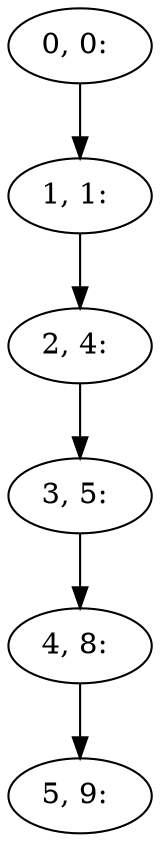 digraph G {
0[label="0, 0: "];
1[label="1, 1: "];
2[label="2, 4: "];
3[label="3, 5: "];
4[label="4, 8: "];
5[label="5, 9: "];
0->1 ;
1->2 ;
2->3 ;
3->4 ;
4->5 ;
}
